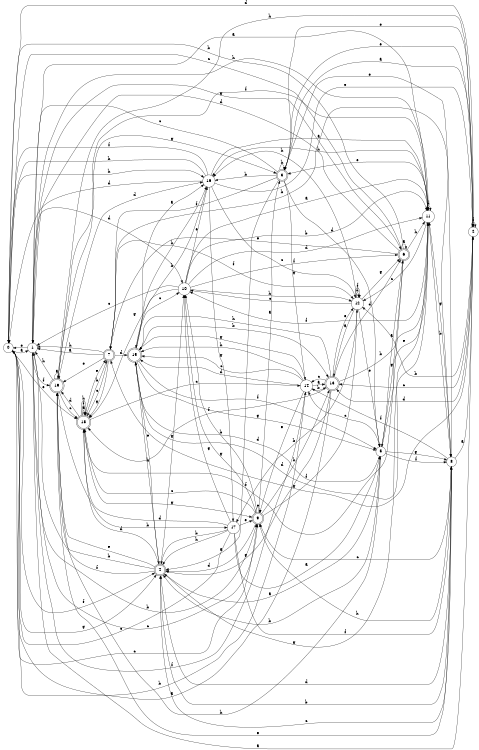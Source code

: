 digraph n16_8 {
__start0 [label="" shape="none"];

rankdir=LR;
size="8,5";

s0 [style="filled", color="black", fillcolor="white" shape="circle", label="0"];
s1 [style="filled", color="black", fillcolor="white" shape="circle", label="1"];
s2 [style="filled", color="black", fillcolor="white" shape="circle", label="2"];
s3 [style="rounded,filled", color="black", fillcolor="white" shape="doublecircle", label="3"];
s4 [style="rounded,filled", color="black", fillcolor="white" shape="doublecircle", label="4"];
s5 [style="filled", color="black", fillcolor="white" shape="circle", label="5"];
s6 [style="rounded,filled", color="black", fillcolor="white" shape="doublecircle", label="6"];
s7 [style="rounded,filled", color="black", fillcolor="white" shape="doublecircle", label="7"];
s8 [style="filled", color="black", fillcolor="white" shape="circle", label="8"];
s9 [style="rounded,filled", color="black", fillcolor="white" shape="doublecircle", label="9"];
s10 [style="filled", color="black", fillcolor="white" shape="circle", label="10"];
s11 [style="filled", color="black", fillcolor="white" shape="circle", label="11"];
s12 [style="filled", color="black", fillcolor="white" shape="circle", label="12"];
s13 [style="rounded,filled", color="black", fillcolor="white" shape="doublecircle", label="13"];
s14 [style="filled", color="black", fillcolor="white" shape="circle", label="14"];
s15 [style="rounded,filled", color="black", fillcolor="white" shape="doublecircle", label="15"];
s16 [style="filled", color="black", fillcolor="white" shape="circle", label="16"];
s17 [style="filled", color="black", fillcolor="white" shape="circle", label="17"];
s18 [style="rounded,filled", color="black", fillcolor="white" shape="doublecircle", label="18"];
s19 [style="rounded,filled", color="black", fillcolor="white" shape="doublecircle", label="19"];
s0 -> s1 [label="a"];
s0 -> s14 [label="b"];
s0 -> s9 [label="c"];
s0 -> s2 [label="d"];
s0 -> s18 [label="e"];
s0 -> s4 [label="f"];
s0 -> s4 [label="g"];
s0 -> s16 [label="h"];
s1 -> s2 [label="a"];
s1 -> s9 [label="b"];
s1 -> s9 [label="c"];
s1 -> s10 [label="d"];
s1 -> s0 [label="e"];
s1 -> s19 [label="f"];
s1 -> s6 [label="g"];
s1 -> s11 [label="h"];
s2 -> s3 [label="a"];
s2 -> s12 [label="b"];
s2 -> s13 [label="c"];
s2 -> s13 [label="d"];
s2 -> s3 [label="e"];
s2 -> s2 [label="f"];
s2 -> s7 [label="g"];
s2 -> s19 [label="h"];
s3 -> s4 [label="a"];
s3 -> s16 [label="b"];
s3 -> s1 [label="c"];
s3 -> s5 [label="d"];
s3 -> s2 [label="e"];
s3 -> s7 [label="f"];
s3 -> s14 [label="g"];
s3 -> s3 [label="h"];
s4 -> s5 [label="a"];
s4 -> s19 [label="b"];
s4 -> s8 [label="c"];
s4 -> s18 [label="d"];
s4 -> s19 [label="e"];
s4 -> s1 [label="f"];
s4 -> s10 [label="g"];
s4 -> s15 [label="h"];
s5 -> s6 [label="a"];
s5 -> s4 [label="b"];
s5 -> s14 [label="c"];
s5 -> s15 [label="d"];
s5 -> s11 [label="e"];
s5 -> s8 [label="f"];
s5 -> s8 [label="g"];
s5 -> s19 [label="h"];
s6 -> s6 [label="a"];
s6 -> s0 [label="b"];
s6 -> s0 [label="c"];
s6 -> s1 [label="d"];
s6 -> s7 [label="e"];
s6 -> s18 [label="f"];
s6 -> s5 [label="g"];
s6 -> s11 [label="h"];
s7 -> s1 [label="a"];
s7 -> s8 [label="b"];
s7 -> s18 [label="c"];
s7 -> s15 [label="d"];
s7 -> s19 [label="e"];
s7 -> s12 [label="f"];
s7 -> s18 [label="g"];
s7 -> s1 [label="h"];
s8 -> s2 [label="a"];
s8 -> s4 [label="b"];
s8 -> s9 [label="c"];
s8 -> s4 [label="d"];
s8 -> s3 [label="e"];
s8 -> s14 [label="f"];
s8 -> s11 [label="g"];
s8 -> s9 [label="h"];
s9 -> s3 [label="a"];
s9 -> s10 [label="b"];
s9 -> s18 [label="c"];
s9 -> s4 [label="d"];
s9 -> s9 [label="e"];
s9 -> s12 [label="f"];
s9 -> s10 [label="g"];
s9 -> s13 [label="h"];
s10 -> s11 [label="a"];
s10 -> s11 [label="b"];
s10 -> s1 [label="c"];
s10 -> s11 [label="d"];
s10 -> s16 [label="e"];
s10 -> s6 [label="f"];
s10 -> s18 [label="g"];
s10 -> s12 [label="h"];
s11 -> s1 [label="a"];
s11 -> s8 [label="b"];
s11 -> s12 [label="c"];
s11 -> s11 [label="d"];
s11 -> s3 [label="e"];
s11 -> s10 [label="f"];
s11 -> s4 [label="g"];
s11 -> s16 [label="h"];
s12 -> s13 [label="a"];
s12 -> s17 [label="b"];
s12 -> s10 [label="c"];
s12 -> s12 [label="d"];
s12 -> s5 [label="e"];
s12 -> s12 [label="f"];
s12 -> s6 [label="g"];
s12 -> s16 [label="h"];
s13 -> s0 [label="a"];
s13 -> s11 [label="b"];
s13 -> s14 [label="c"];
s13 -> s6 [label="d"];
s13 -> s12 [label="e"];
s13 -> s18 [label="f"];
s13 -> s4 [label="g"];
s13 -> s15 [label="h"];
s14 -> s13 [label="a"];
s14 -> s13 [label="b"];
s14 -> s15 [label="c"];
s14 -> s15 [label="d"];
s14 -> s9 [label="e"];
s14 -> s1 [label="f"];
s14 -> s15 [label="g"];
s14 -> s15 [label="h"];
s15 -> s16 [label="a"];
s15 -> s13 [label="b"];
s15 -> s10 [label="c"];
s15 -> s11 [label="d"];
s15 -> s4 [label="e"];
s15 -> s5 [label="f"];
s15 -> s5 [label="g"];
s15 -> s16 [label="h"];
s16 -> s11 [label="a"];
s16 -> s15 [label="b"];
s16 -> s12 [label="c"];
s16 -> s0 [label="d"];
s16 -> s2 [label="e"];
s16 -> s0 [label="f"];
s16 -> s17 [label="g"];
s16 -> s0 [label="h"];
s17 -> s5 [label="a"];
s17 -> s4 [label="b"];
s17 -> s0 [label="c"];
s17 -> s18 [label="d"];
s17 -> s9 [label="e"];
s17 -> s8 [label="f"];
s17 -> s10 [label="g"];
s17 -> s4 [label="h"];
s18 -> s18 [label="a"];
s18 -> s7 [label="b"];
s18 -> s14 [label="c"];
s18 -> s19 [label="d"];
s18 -> s7 [label="e"];
s18 -> s18 [label="f"];
s18 -> s9 [label="g"];
s18 -> s18 [label="h"];
s19 -> s19 [label="a"];
s19 -> s17 [label="b"];
s19 -> s18 [label="c"];
s19 -> s16 [label="d"];
s19 -> s8 [label="e"];
s19 -> s11 [label="f"];
s19 -> s3 [label="g"];
s19 -> s1 [label="h"];

}